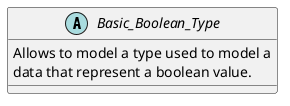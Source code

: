 @startuml

abstract class Basic_Boolean_Type
{
  Allows to model a type used to model a
  data that represent a boolean value.
}

@enduml